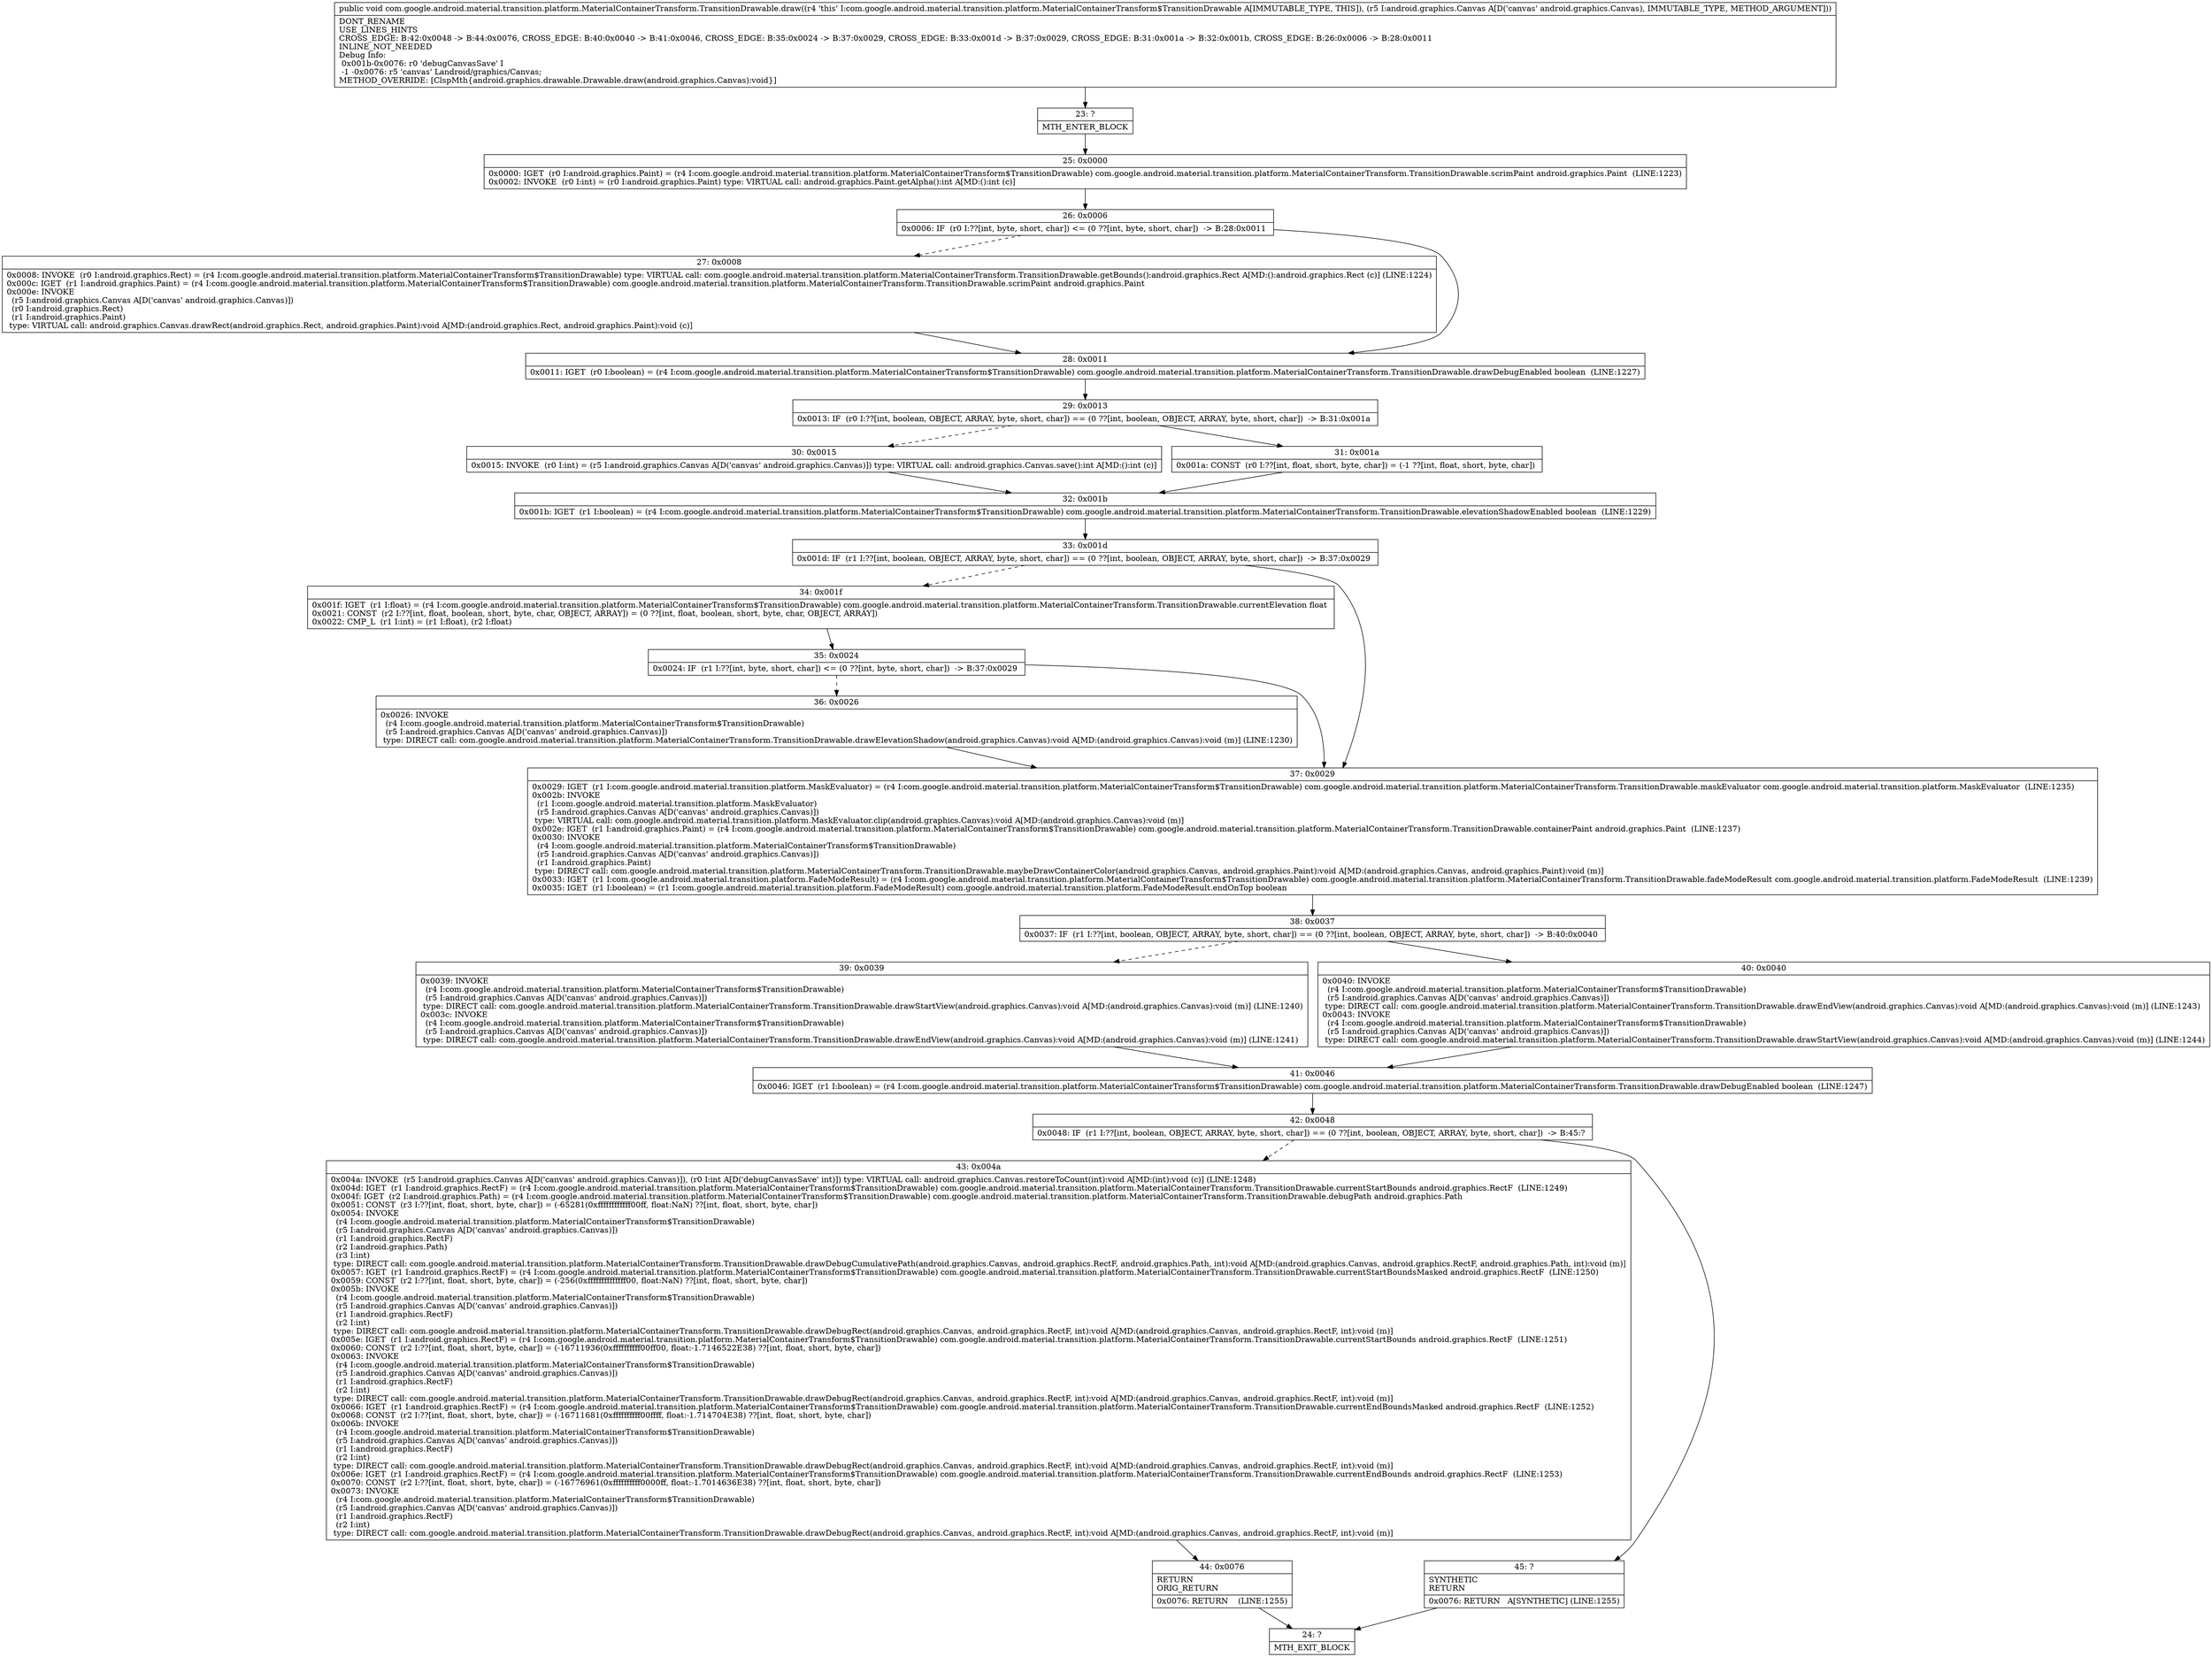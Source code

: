 digraph "CFG forcom.google.android.material.transition.platform.MaterialContainerTransform.TransitionDrawable.draw(Landroid\/graphics\/Canvas;)V" {
Node_23 [shape=record,label="{23\:\ ?|MTH_ENTER_BLOCK\l}"];
Node_25 [shape=record,label="{25\:\ 0x0000|0x0000: IGET  (r0 I:android.graphics.Paint) = (r4 I:com.google.android.material.transition.platform.MaterialContainerTransform$TransitionDrawable) com.google.android.material.transition.platform.MaterialContainerTransform.TransitionDrawable.scrimPaint android.graphics.Paint  (LINE:1223)\l0x0002: INVOKE  (r0 I:int) = (r0 I:android.graphics.Paint) type: VIRTUAL call: android.graphics.Paint.getAlpha():int A[MD:():int (c)]\l}"];
Node_26 [shape=record,label="{26\:\ 0x0006|0x0006: IF  (r0 I:??[int, byte, short, char]) \<= (0 ??[int, byte, short, char])  \-\> B:28:0x0011 \l}"];
Node_27 [shape=record,label="{27\:\ 0x0008|0x0008: INVOKE  (r0 I:android.graphics.Rect) = (r4 I:com.google.android.material.transition.platform.MaterialContainerTransform$TransitionDrawable) type: VIRTUAL call: com.google.android.material.transition.platform.MaterialContainerTransform.TransitionDrawable.getBounds():android.graphics.Rect A[MD:():android.graphics.Rect (c)] (LINE:1224)\l0x000c: IGET  (r1 I:android.graphics.Paint) = (r4 I:com.google.android.material.transition.platform.MaterialContainerTransform$TransitionDrawable) com.google.android.material.transition.platform.MaterialContainerTransform.TransitionDrawable.scrimPaint android.graphics.Paint \l0x000e: INVOKE  \l  (r5 I:android.graphics.Canvas A[D('canvas' android.graphics.Canvas)])\l  (r0 I:android.graphics.Rect)\l  (r1 I:android.graphics.Paint)\l type: VIRTUAL call: android.graphics.Canvas.drawRect(android.graphics.Rect, android.graphics.Paint):void A[MD:(android.graphics.Rect, android.graphics.Paint):void (c)]\l}"];
Node_28 [shape=record,label="{28\:\ 0x0011|0x0011: IGET  (r0 I:boolean) = (r4 I:com.google.android.material.transition.platform.MaterialContainerTransform$TransitionDrawable) com.google.android.material.transition.platform.MaterialContainerTransform.TransitionDrawable.drawDebugEnabled boolean  (LINE:1227)\l}"];
Node_29 [shape=record,label="{29\:\ 0x0013|0x0013: IF  (r0 I:??[int, boolean, OBJECT, ARRAY, byte, short, char]) == (0 ??[int, boolean, OBJECT, ARRAY, byte, short, char])  \-\> B:31:0x001a \l}"];
Node_30 [shape=record,label="{30\:\ 0x0015|0x0015: INVOKE  (r0 I:int) = (r5 I:android.graphics.Canvas A[D('canvas' android.graphics.Canvas)]) type: VIRTUAL call: android.graphics.Canvas.save():int A[MD:():int (c)]\l}"];
Node_32 [shape=record,label="{32\:\ 0x001b|0x001b: IGET  (r1 I:boolean) = (r4 I:com.google.android.material.transition.platform.MaterialContainerTransform$TransitionDrawable) com.google.android.material.transition.platform.MaterialContainerTransform.TransitionDrawable.elevationShadowEnabled boolean  (LINE:1229)\l}"];
Node_33 [shape=record,label="{33\:\ 0x001d|0x001d: IF  (r1 I:??[int, boolean, OBJECT, ARRAY, byte, short, char]) == (0 ??[int, boolean, OBJECT, ARRAY, byte, short, char])  \-\> B:37:0x0029 \l}"];
Node_34 [shape=record,label="{34\:\ 0x001f|0x001f: IGET  (r1 I:float) = (r4 I:com.google.android.material.transition.platform.MaterialContainerTransform$TransitionDrawable) com.google.android.material.transition.platform.MaterialContainerTransform.TransitionDrawable.currentElevation float \l0x0021: CONST  (r2 I:??[int, float, boolean, short, byte, char, OBJECT, ARRAY]) = (0 ??[int, float, boolean, short, byte, char, OBJECT, ARRAY]) \l0x0022: CMP_L  (r1 I:int) = (r1 I:float), (r2 I:float) \l}"];
Node_35 [shape=record,label="{35\:\ 0x0024|0x0024: IF  (r1 I:??[int, byte, short, char]) \<= (0 ??[int, byte, short, char])  \-\> B:37:0x0029 \l}"];
Node_36 [shape=record,label="{36\:\ 0x0026|0x0026: INVOKE  \l  (r4 I:com.google.android.material.transition.platform.MaterialContainerTransform$TransitionDrawable)\l  (r5 I:android.graphics.Canvas A[D('canvas' android.graphics.Canvas)])\l type: DIRECT call: com.google.android.material.transition.platform.MaterialContainerTransform.TransitionDrawable.drawElevationShadow(android.graphics.Canvas):void A[MD:(android.graphics.Canvas):void (m)] (LINE:1230)\l}"];
Node_37 [shape=record,label="{37\:\ 0x0029|0x0029: IGET  (r1 I:com.google.android.material.transition.platform.MaskEvaluator) = (r4 I:com.google.android.material.transition.platform.MaterialContainerTransform$TransitionDrawable) com.google.android.material.transition.platform.MaterialContainerTransform.TransitionDrawable.maskEvaluator com.google.android.material.transition.platform.MaskEvaluator  (LINE:1235)\l0x002b: INVOKE  \l  (r1 I:com.google.android.material.transition.platform.MaskEvaluator)\l  (r5 I:android.graphics.Canvas A[D('canvas' android.graphics.Canvas)])\l type: VIRTUAL call: com.google.android.material.transition.platform.MaskEvaluator.clip(android.graphics.Canvas):void A[MD:(android.graphics.Canvas):void (m)]\l0x002e: IGET  (r1 I:android.graphics.Paint) = (r4 I:com.google.android.material.transition.platform.MaterialContainerTransform$TransitionDrawable) com.google.android.material.transition.platform.MaterialContainerTransform.TransitionDrawable.containerPaint android.graphics.Paint  (LINE:1237)\l0x0030: INVOKE  \l  (r4 I:com.google.android.material.transition.platform.MaterialContainerTransform$TransitionDrawable)\l  (r5 I:android.graphics.Canvas A[D('canvas' android.graphics.Canvas)])\l  (r1 I:android.graphics.Paint)\l type: DIRECT call: com.google.android.material.transition.platform.MaterialContainerTransform.TransitionDrawable.maybeDrawContainerColor(android.graphics.Canvas, android.graphics.Paint):void A[MD:(android.graphics.Canvas, android.graphics.Paint):void (m)]\l0x0033: IGET  (r1 I:com.google.android.material.transition.platform.FadeModeResult) = (r4 I:com.google.android.material.transition.platform.MaterialContainerTransform$TransitionDrawable) com.google.android.material.transition.platform.MaterialContainerTransform.TransitionDrawable.fadeModeResult com.google.android.material.transition.platform.FadeModeResult  (LINE:1239)\l0x0035: IGET  (r1 I:boolean) = (r1 I:com.google.android.material.transition.platform.FadeModeResult) com.google.android.material.transition.platform.FadeModeResult.endOnTop boolean \l}"];
Node_38 [shape=record,label="{38\:\ 0x0037|0x0037: IF  (r1 I:??[int, boolean, OBJECT, ARRAY, byte, short, char]) == (0 ??[int, boolean, OBJECT, ARRAY, byte, short, char])  \-\> B:40:0x0040 \l}"];
Node_39 [shape=record,label="{39\:\ 0x0039|0x0039: INVOKE  \l  (r4 I:com.google.android.material.transition.platform.MaterialContainerTransform$TransitionDrawable)\l  (r5 I:android.graphics.Canvas A[D('canvas' android.graphics.Canvas)])\l type: DIRECT call: com.google.android.material.transition.platform.MaterialContainerTransform.TransitionDrawable.drawStartView(android.graphics.Canvas):void A[MD:(android.graphics.Canvas):void (m)] (LINE:1240)\l0x003c: INVOKE  \l  (r4 I:com.google.android.material.transition.platform.MaterialContainerTransform$TransitionDrawable)\l  (r5 I:android.graphics.Canvas A[D('canvas' android.graphics.Canvas)])\l type: DIRECT call: com.google.android.material.transition.platform.MaterialContainerTransform.TransitionDrawable.drawEndView(android.graphics.Canvas):void A[MD:(android.graphics.Canvas):void (m)] (LINE:1241)\l}"];
Node_41 [shape=record,label="{41\:\ 0x0046|0x0046: IGET  (r1 I:boolean) = (r4 I:com.google.android.material.transition.platform.MaterialContainerTransform$TransitionDrawable) com.google.android.material.transition.platform.MaterialContainerTransform.TransitionDrawable.drawDebugEnabled boolean  (LINE:1247)\l}"];
Node_42 [shape=record,label="{42\:\ 0x0048|0x0048: IF  (r1 I:??[int, boolean, OBJECT, ARRAY, byte, short, char]) == (0 ??[int, boolean, OBJECT, ARRAY, byte, short, char])  \-\> B:45:? \l}"];
Node_43 [shape=record,label="{43\:\ 0x004a|0x004a: INVOKE  (r5 I:android.graphics.Canvas A[D('canvas' android.graphics.Canvas)]), (r0 I:int A[D('debugCanvasSave' int)]) type: VIRTUAL call: android.graphics.Canvas.restoreToCount(int):void A[MD:(int):void (c)] (LINE:1248)\l0x004d: IGET  (r1 I:android.graphics.RectF) = (r4 I:com.google.android.material.transition.platform.MaterialContainerTransform$TransitionDrawable) com.google.android.material.transition.platform.MaterialContainerTransform.TransitionDrawable.currentStartBounds android.graphics.RectF  (LINE:1249)\l0x004f: IGET  (r2 I:android.graphics.Path) = (r4 I:com.google.android.material.transition.platform.MaterialContainerTransform$TransitionDrawable) com.google.android.material.transition.platform.MaterialContainerTransform.TransitionDrawable.debugPath android.graphics.Path \l0x0051: CONST  (r3 I:??[int, float, short, byte, char]) = (\-65281(0xffffffffffff00ff, float:NaN) ??[int, float, short, byte, char]) \l0x0054: INVOKE  \l  (r4 I:com.google.android.material.transition.platform.MaterialContainerTransform$TransitionDrawable)\l  (r5 I:android.graphics.Canvas A[D('canvas' android.graphics.Canvas)])\l  (r1 I:android.graphics.RectF)\l  (r2 I:android.graphics.Path)\l  (r3 I:int)\l type: DIRECT call: com.google.android.material.transition.platform.MaterialContainerTransform.TransitionDrawable.drawDebugCumulativePath(android.graphics.Canvas, android.graphics.RectF, android.graphics.Path, int):void A[MD:(android.graphics.Canvas, android.graphics.RectF, android.graphics.Path, int):void (m)]\l0x0057: IGET  (r1 I:android.graphics.RectF) = (r4 I:com.google.android.material.transition.platform.MaterialContainerTransform$TransitionDrawable) com.google.android.material.transition.platform.MaterialContainerTransform.TransitionDrawable.currentStartBoundsMasked android.graphics.RectF  (LINE:1250)\l0x0059: CONST  (r2 I:??[int, float, short, byte, char]) = (\-256(0xffffffffffffff00, float:NaN) ??[int, float, short, byte, char]) \l0x005b: INVOKE  \l  (r4 I:com.google.android.material.transition.platform.MaterialContainerTransform$TransitionDrawable)\l  (r5 I:android.graphics.Canvas A[D('canvas' android.graphics.Canvas)])\l  (r1 I:android.graphics.RectF)\l  (r2 I:int)\l type: DIRECT call: com.google.android.material.transition.platform.MaterialContainerTransform.TransitionDrawable.drawDebugRect(android.graphics.Canvas, android.graphics.RectF, int):void A[MD:(android.graphics.Canvas, android.graphics.RectF, int):void (m)]\l0x005e: IGET  (r1 I:android.graphics.RectF) = (r4 I:com.google.android.material.transition.platform.MaterialContainerTransform$TransitionDrawable) com.google.android.material.transition.platform.MaterialContainerTransform.TransitionDrawable.currentStartBounds android.graphics.RectF  (LINE:1251)\l0x0060: CONST  (r2 I:??[int, float, short, byte, char]) = (\-16711936(0xffffffffff00ff00, float:\-1.7146522E38) ??[int, float, short, byte, char]) \l0x0063: INVOKE  \l  (r4 I:com.google.android.material.transition.platform.MaterialContainerTransform$TransitionDrawable)\l  (r5 I:android.graphics.Canvas A[D('canvas' android.graphics.Canvas)])\l  (r1 I:android.graphics.RectF)\l  (r2 I:int)\l type: DIRECT call: com.google.android.material.transition.platform.MaterialContainerTransform.TransitionDrawable.drawDebugRect(android.graphics.Canvas, android.graphics.RectF, int):void A[MD:(android.graphics.Canvas, android.graphics.RectF, int):void (m)]\l0x0066: IGET  (r1 I:android.graphics.RectF) = (r4 I:com.google.android.material.transition.platform.MaterialContainerTransform$TransitionDrawable) com.google.android.material.transition.platform.MaterialContainerTransform.TransitionDrawable.currentEndBoundsMasked android.graphics.RectF  (LINE:1252)\l0x0068: CONST  (r2 I:??[int, float, short, byte, char]) = (\-16711681(0xffffffffff00ffff, float:\-1.714704E38) ??[int, float, short, byte, char]) \l0x006b: INVOKE  \l  (r4 I:com.google.android.material.transition.platform.MaterialContainerTransform$TransitionDrawable)\l  (r5 I:android.graphics.Canvas A[D('canvas' android.graphics.Canvas)])\l  (r1 I:android.graphics.RectF)\l  (r2 I:int)\l type: DIRECT call: com.google.android.material.transition.platform.MaterialContainerTransform.TransitionDrawable.drawDebugRect(android.graphics.Canvas, android.graphics.RectF, int):void A[MD:(android.graphics.Canvas, android.graphics.RectF, int):void (m)]\l0x006e: IGET  (r1 I:android.graphics.RectF) = (r4 I:com.google.android.material.transition.platform.MaterialContainerTransform$TransitionDrawable) com.google.android.material.transition.platform.MaterialContainerTransform.TransitionDrawable.currentEndBounds android.graphics.RectF  (LINE:1253)\l0x0070: CONST  (r2 I:??[int, float, short, byte, char]) = (\-16776961(0xffffffffff0000ff, float:\-1.7014636E38) ??[int, float, short, byte, char]) \l0x0073: INVOKE  \l  (r4 I:com.google.android.material.transition.platform.MaterialContainerTransform$TransitionDrawable)\l  (r5 I:android.graphics.Canvas A[D('canvas' android.graphics.Canvas)])\l  (r1 I:android.graphics.RectF)\l  (r2 I:int)\l type: DIRECT call: com.google.android.material.transition.platform.MaterialContainerTransform.TransitionDrawable.drawDebugRect(android.graphics.Canvas, android.graphics.RectF, int):void A[MD:(android.graphics.Canvas, android.graphics.RectF, int):void (m)]\l}"];
Node_44 [shape=record,label="{44\:\ 0x0076|RETURN\lORIG_RETURN\l|0x0076: RETURN    (LINE:1255)\l}"];
Node_24 [shape=record,label="{24\:\ ?|MTH_EXIT_BLOCK\l}"];
Node_45 [shape=record,label="{45\:\ ?|SYNTHETIC\lRETURN\l|0x0076: RETURN   A[SYNTHETIC] (LINE:1255)\l}"];
Node_40 [shape=record,label="{40\:\ 0x0040|0x0040: INVOKE  \l  (r4 I:com.google.android.material.transition.platform.MaterialContainerTransform$TransitionDrawable)\l  (r5 I:android.graphics.Canvas A[D('canvas' android.graphics.Canvas)])\l type: DIRECT call: com.google.android.material.transition.platform.MaterialContainerTransform.TransitionDrawable.drawEndView(android.graphics.Canvas):void A[MD:(android.graphics.Canvas):void (m)] (LINE:1243)\l0x0043: INVOKE  \l  (r4 I:com.google.android.material.transition.platform.MaterialContainerTransform$TransitionDrawable)\l  (r5 I:android.graphics.Canvas A[D('canvas' android.graphics.Canvas)])\l type: DIRECT call: com.google.android.material.transition.platform.MaterialContainerTransform.TransitionDrawable.drawStartView(android.graphics.Canvas):void A[MD:(android.graphics.Canvas):void (m)] (LINE:1244)\l}"];
Node_31 [shape=record,label="{31\:\ 0x001a|0x001a: CONST  (r0 I:??[int, float, short, byte, char]) = (\-1 ??[int, float, short, byte, char]) \l}"];
MethodNode[shape=record,label="{public void com.google.android.material.transition.platform.MaterialContainerTransform.TransitionDrawable.draw((r4 'this' I:com.google.android.material.transition.platform.MaterialContainerTransform$TransitionDrawable A[IMMUTABLE_TYPE, THIS]), (r5 I:android.graphics.Canvas A[D('canvas' android.graphics.Canvas), IMMUTABLE_TYPE, METHOD_ARGUMENT]))  | DONT_RENAME\lUSE_LINES_HINTS\lCROSS_EDGE: B:42:0x0048 \-\> B:44:0x0076, CROSS_EDGE: B:40:0x0040 \-\> B:41:0x0046, CROSS_EDGE: B:35:0x0024 \-\> B:37:0x0029, CROSS_EDGE: B:33:0x001d \-\> B:37:0x0029, CROSS_EDGE: B:31:0x001a \-\> B:32:0x001b, CROSS_EDGE: B:26:0x0006 \-\> B:28:0x0011\lINLINE_NOT_NEEDED\lDebug Info:\l  0x001b\-0x0076: r0 'debugCanvasSave' I\l  \-1 \-0x0076: r5 'canvas' Landroid\/graphics\/Canvas;\lMETHOD_OVERRIDE: [ClspMth\{android.graphics.drawable.Drawable.draw(android.graphics.Canvas):void\}]\l}"];
MethodNode -> Node_23;Node_23 -> Node_25;
Node_25 -> Node_26;
Node_26 -> Node_27[style=dashed];
Node_26 -> Node_28;
Node_27 -> Node_28;
Node_28 -> Node_29;
Node_29 -> Node_30[style=dashed];
Node_29 -> Node_31;
Node_30 -> Node_32;
Node_32 -> Node_33;
Node_33 -> Node_34[style=dashed];
Node_33 -> Node_37;
Node_34 -> Node_35;
Node_35 -> Node_36[style=dashed];
Node_35 -> Node_37;
Node_36 -> Node_37;
Node_37 -> Node_38;
Node_38 -> Node_39[style=dashed];
Node_38 -> Node_40;
Node_39 -> Node_41;
Node_41 -> Node_42;
Node_42 -> Node_43[style=dashed];
Node_42 -> Node_45;
Node_43 -> Node_44;
Node_44 -> Node_24;
Node_45 -> Node_24;
Node_40 -> Node_41;
Node_31 -> Node_32;
}

